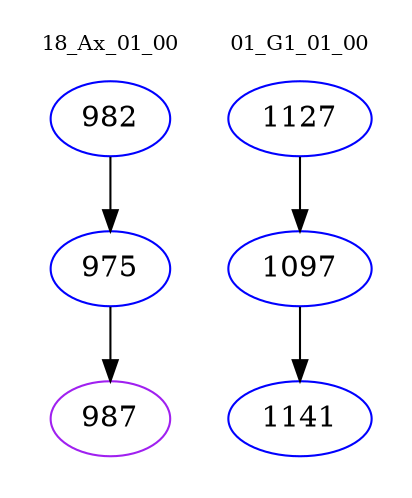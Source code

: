 digraph{
subgraph cluster_0 {
color = white
label = "18_Ax_01_00";
fontsize=10;
T0_982 [label="982", color="blue"]
T0_982 -> T0_975 [color="black"]
T0_975 [label="975", color="blue"]
T0_975 -> T0_987 [color="black"]
T0_987 [label="987", color="purple"]
}
subgraph cluster_1 {
color = white
label = "01_G1_01_00";
fontsize=10;
T1_1127 [label="1127", color="blue"]
T1_1127 -> T1_1097 [color="black"]
T1_1097 [label="1097", color="blue"]
T1_1097 -> T1_1141 [color="black"]
T1_1141 [label="1141", color="blue"]
}
}

